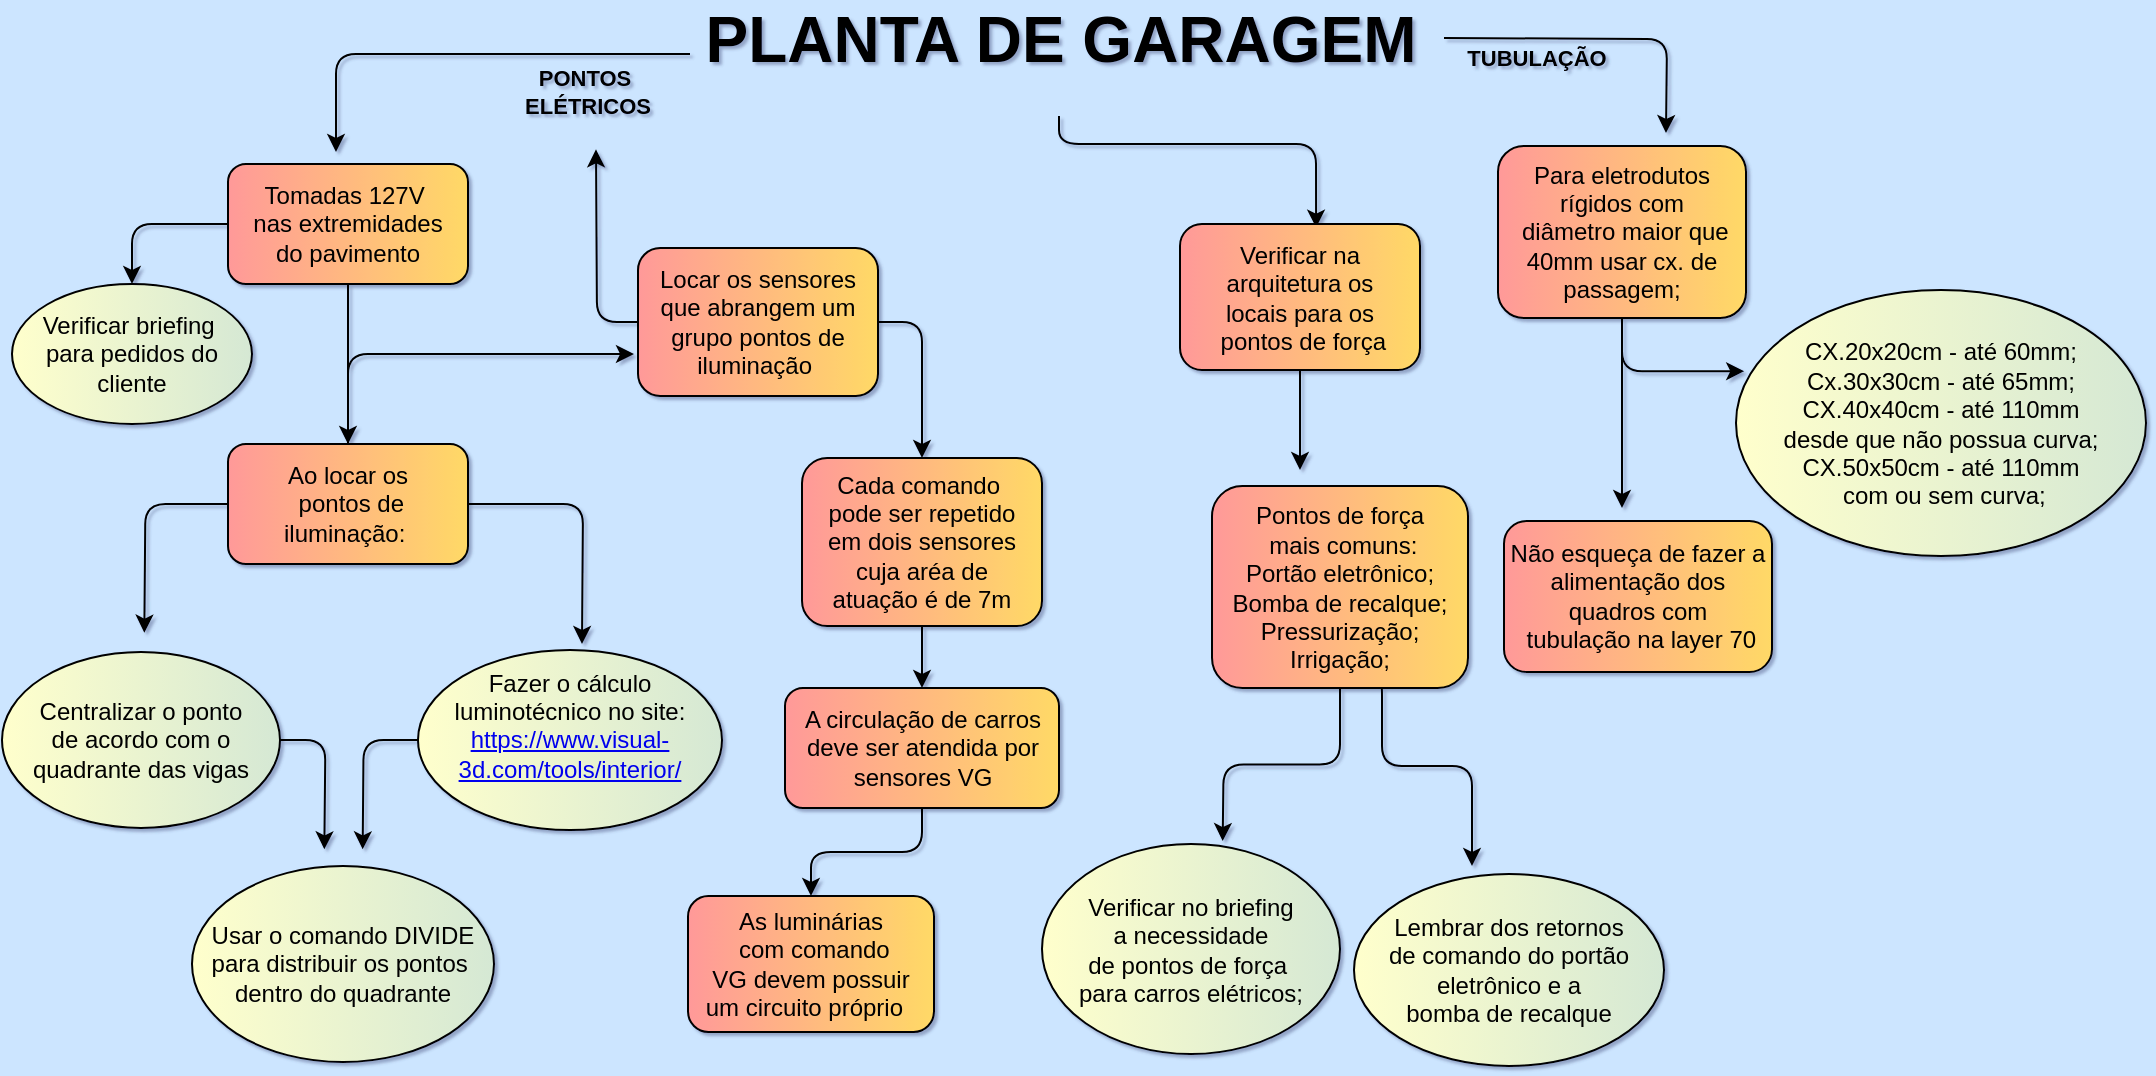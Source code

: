 <mxfile version="20.2.8" type="github">
  <diagram name="Page-1" id="8ce9d11a-91a2-4d17-14d8-a56ed91bf033">
    <mxGraphModel dx="1103" dy="598" grid="0" gridSize="10" guides="1" tooltips="1" connect="1" arrows="1" fold="1" page="1" pageScale="1" pageWidth="1100" pageHeight="850" background="#CCE5FF" math="0" shadow="1">
      <root>
        <mxCell id="0" />
        <mxCell id="1" parent="0" />
        <mxCell id="MHMpJZpw5D0zB8RGn0rr-2" value="" style="edgeStyle=orthogonalEdgeStyle;rounded=1;orthogonalLoop=1;jettySize=auto;html=1;" edge="1" parent="1">
          <mxGeometry relative="1" as="geometry">
            <mxPoint x="360" y="55" as="sourcePoint" />
            <mxPoint x="183" y="104" as="targetPoint" />
            <Array as="points">
              <mxPoint x="343" y="55" />
              <mxPoint x="214" y="55" />
            </Array>
          </mxGeometry>
        </mxCell>
        <mxCell id="MHMpJZpw5D0zB8RGn0rr-3" value="PONTOS&lt;br&gt;&amp;nbsp;ELÉTRICOS" style="edgeLabel;html=1;align=center;verticalAlign=middle;resizable=0;points=[];labelBackgroundColor=none;fontStyle=1" vertex="1" connectable="0" parent="MHMpJZpw5D0zB8RGn0rr-2">
          <mxGeometry x="0.018" y="-2" relative="1" as="geometry">
            <mxPoint x="62" y="21" as="offset" />
          </mxGeometry>
        </mxCell>
        <mxCell id="MHMpJZpw5D0zB8RGn0rr-33" style="edgeStyle=orthogonalEdgeStyle;rounded=1;orthogonalLoop=1;jettySize=auto;html=1;" edge="1" parent="1">
          <mxGeometry relative="1" as="geometry">
            <mxPoint x="848" y="94.5" as="targetPoint" />
            <mxPoint x="737" y="47" as="sourcePoint" />
          </mxGeometry>
        </mxCell>
        <mxCell id="MHMpJZpw5D0zB8RGn0rr-60" style="edgeStyle=orthogonalEdgeStyle;rounded=1;orthogonalLoop=1;jettySize=auto;html=1;entryX=0.567;entryY=0.025;entryDx=0;entryDy=0;entryPerimeter=0;" edge="1" parent="1" source="vYmMZfeYy7RLyqo0MjJt-97" target="MHMpJZpw5D0zB8RGn0rr-23">
          <mxGeometry relative="1" as="geometry">
            <mxPoint x="706" y="140" as="targetPoint" />
            <Array as="points">
              <mxPoint x="545" y="100" />
              <mxPoint x="673" y="100" />
            </Array>
          </mxGeometry>
        </mxCell>
        <mxCell id="vYmMZfeYy7RLyqo0MjJt-97" value="PLANTA DE GARAGEM&lt;br&gt;&amp;nbsp;" style="text;strokeColor=none;fillColor=none;html=1;fontSize=32;fontStyle=1;verticalAlign=middle;align=center;labelBackgroundColor=none;labelBorderColor=none;strokeWidth=2;fontColor=#000000;" parent="1" vertex="1">
          <mxGeometry x="426" y="47" width="237" height="39" as="geometry" />
        </mxCell>
        <mxCell id="MHMpJZpw5D0zB8RGn0rr-6" value="" style="edgeStyle=orthogonalEdgeStyle;rounded=1;orthogonalLoop=1;jettySize=auto;html=1;" edge="1" parent="1" source="MHMpJZpw5D0zB8RGn0rr-1" target="MHMpJZpw5D0zB8RGn0rr-5">
          <mxGeometry relative="1" as="geometry" />
        </mxCell>
        <mxCell id="MHMpJZpw5D0zB8RGn0rr-11" style="edgeStyle=orthogonalEdgeStyle;rounded=1;orthogonalLoop=1;jettySize=auto;html=1;entryX=0.5;entryY=0;entryDx=0;entryDy=0;" edge="1" parent="1" source="MHMpJZpw5D0zB8RGn0rr-1" target="MHMpJZpw5D0zB8RGn0rr-7">
          <mxGeometry relative="1" as="geometry">
            <mxPoint x="108.836" y="166.005" as="targetPoint" />
            <Array as="points">
              <mxPoint x="81" y="140" />
            </Array>
          </mxGeometry>
        </mxCell>
        <mxCell id="MHMpJZpw5D0zB8RGn0rr-1" value="Tomadas 127V&amp;nbsp;&lt;br&gt;nas extremidades&lt;br&gt;do pavimento" style="rounded=1;whiteSpace=wrap;html=1;gradientColor=#FFD966;fillColor=#FF9999;gradientDirection=east;" vertex="1" parent="1">
          <mxGeometry x="129" y="110" width="120" height="60" as="geometry" />
        </mxCell>
        <mxCell id="MHMpJZpw5D0zB8RGn0rr-14" style="edgeStyle=orthogonalEdgeStyle;rounded=1;orthogonalLoop=1;jettySize=auto;html=1;" edge="1" parent="1" source="MHMpJZpw5D0zB8RGn0rr-5">
          <mxGeometry relative="1" as="geometry">
            <mxPoint x="87.169" y="344.338" as="targetPoint" />
          </mxGeometry>
        </mxCell>
        <mxCell id="MHMpJZpw5D0zB8RGn0rr-17" style="edgeStyle=orthogonalEdgeStyle;rounded=1;orthogonalLoop=1;jettySize=auto;html=1;" edge="1" parent="1" source="MHMpJZpw5D0zB8RGn0rr-5">
          <mxGeometry relative="1" as="geometry">
            <mxPoint x="306" y="350" as="targetPoint" />
          </mxGeometry>
        </mxCell>
        <mxCell id="MHMpJZpw5D0zB8RGn0rr-53" style="edgeStyle=orthogonalEdgeStyle;rounded=1;orthogonalLoop=1;jettySize=auto;html=1;" edge="1" parent="1" source="MHMpJZpw5D0zB8RGn0rr-5">
          <mxGeometry relative="1" as="geometry">
            <mxPoint x="332" y="205" as="targetPoint" />
            <Array as="points">
              <mxPoint x="189" y="205" />
            </Array>
          </mxGeometry>
        </mxCell>
        <mxCell id="MHMpJZpw5D0zB8RGn0rr-5" value="Ao locar os&lt;br&gt;&amp;nbsp;pontos de iluminação:&amp;nbsp;" style="rounded=1;whiteSpace=wrap;html=1;gradientColor=#FFD966;fillColor=#FF9999;gradientDirection=east;" vertex="1" parent="1">
          <mxGeometry x="129" y="250" width="120" height="60" as="geometry" />
        </mxCell>
        <mxCell id="MHMpJZpw5D0zB8RGn0rr-7" value="Verificar briefing&amp;nbsp;&lt;br&gt;para pedidos do cliente" style="ellipse;whiteSpace=wrap;html=1;fillColor=#FFFFCC;rounded=1;gradientColor=#D5E8D4;gradientDirection=east;" vertex="1" parent="1">
          <mxGeometry x="21" y="170" width="120" height="70" as="geometry" />
        </mxCell>
        <mxCell id="MHMpJZpw5D0zB8RGn0rr-19" style="edgeStyle=orthogonalEdgeStyle;rounded=1;orthogonalLoop=1;jettySize=auto;html=1;" edge="1" parent="1" source="MHMpJZpw5D0zB8RGn0rr-15">
          <mxGeometry relative="1" as="geometry">
            <mxPoint x="177.169" y="452.672" as="targetPoint" />
          </mxGeometry>
        </mxCell>
        <mxCell id="MHMpJZpw5D0zB8RGn0rr-15" value="Centralizar o ponto&lt;br&gt;de acordo com o&lt;br&gt;quadrante das vigas" style="ellipse;whiteSpace=wrap;html=1;fillColor=#FFFFCC;rounded=1;gradientColor=#D5E8D4;gradientDirection=east;" vertex="1" parent="1">
          <mxGeometry x="16" y="354" width="139" height="88" as="geometry" />
        </mxCell>
        <mxCell id="MHMpJZpw5D0zB8RGn0rr-22" style="edgeStyle=orthogonalEdgeStyle;rounded=1;orthogonalLoop=1;jettySize=auto;html=1;" edge="1" parent="1" source="MHMpJZpw5D0zB8RGn0rr-16">
          <mxGeometry relative="1" as="geometry">
            <mxPoint x="196.336" y="452.672" as="targetPoint" />
          </mxGeometry>
        </mxCell>
        <mxCell id="MHMpJZpw5D0zB8RGn0rr-16" value="Fazer o cálculo&lt;br&gt;luminotécnico no site:&lt;br&gt;&lt;a href=&quot;https://www.visual-3d.com/tools/interior/&quot;&gt;https://www.visual-3d.com/tools/interior/&lt;/a&gt;&lt;br&gt;&amp;nbsp;" style="ellipse;whiteSpace=wrap;html=1;fillColor=#FFFFCC;rounded=1;gradientColor=#D5E8D4;gradientDirection=east;" vertex="1" parent="1">
          <mxGeometry x="224" y="353" width="152" height="90" as="geometry" />
        </mxCell>
        <mxCell id="MHMpJZpw5D0zB8RGn0rr-18" value="Usar o comando DIVIDE&lt;br&gt;para distribuir os pontos&amp;nbsp;&lt;br&gt;dentro do quadrante" style="ellipse;whiteSpace=wrap;html=1;fillColor=#FFFFCC;rounded=1;gradientColor=#D5E8D4;gradientDirection=east;" vertex="1" parent="1">
          <mxGeometry x="111" y="461" width="151" height="98" as="geometry" />
        </mxCell>
        <mxCell id="MHMpJZpw5D0zB8RGn0rr-41" style="edgeStyle=orthogonalEdgeStyle;rounded=1;orthogonalLoop=1;jettySize=auto;html=1;" edge="1" parent="1" source="MHMpJZpw5D0zB8RGn0rr-23">
          <mxGeometry relative="1" as="geometry">
            <mxPoint x="665" y="263" as="targetPoint" />
          </mxGeometry>
        </mxCell>
        <mxCell id="MHMpJZpw5D0zB8RGn0rr-23" value="Verificar na arquitetura os&lt;br&gt;locais&amp;nbsp;para os&lt;br&gt;&amp;nbsp;pontos de força" style="rounded=1;whiteSpace=wrap;html=1;labelBackgroundColor=none;fillColor=#FF9999;gradientColor=#FFD966;gradientDirection=east;" vertex="1" parent="1">
          <mxGeometry x="605" y="140" width="120" height="73" as="geometry" />
        </mxCell>
        <mxCell id="MHMpJZpw5D0zB8RGn0rr-64" style="edgeStyle=orthogonalEdgeStyle;rounded=1;orthogonalLoop=1;jettySize=auto;html=1;" edge="1" parent="1">
          <mxGeometry relative="1" as="geometry">
            <mxPoint x="751" y="461" as="targetPoint" />
            <mxPoint x="703" y="366" as="sourcePoint" />
            <Array as="points">
              <mxPoint x="706" y="411" />
              <mxPoint x="751" y="411" />
            </Array>
          </mxGeometry>
        </mxCell>
        <mxCell id="MHMpJZpw5D0zB8RGn0rr-68" style="edgeStyle=orthogonalEdgeStyle;rounded=1;orthogonalLoop=1;jettySize=auto;html=1;" edge="1" parent="1" source="MHMpJZpw5D0zB8RGn0rr-29">
          <mxGeometry relative="1" as="geometry">
            <mxPoint x="626.336" y="448.505" as="targetPoint" />
          </mxGeometry>
        </mxCell>
        <mxCell id="MHMpJZpw5D0zB8RGn0rr-29" value="Pontos de força&lt;br&gt;&amp;nbsp;mais comuns:&lt;br&gt;Portão eletrônico;&lt;br&gt;Bomba de recalque;&lt;br&gt;Pressurização;&lt;br&gt;Irrigação;" style="rounded=1;whiteSpace=wrap;html=1;labelBackgroundColor=none;fillColor=#FF9999;gradientColor=#FFD966;gradientDirection=east;" vertex="1" parent="1">
          <mxGeometry x="621" y="271" width="128" height="101" as="geometry" />
        </mxCell>
        <mxCell id="MHMpJZpw5D0zB8RGn0rr-32" value="Verificar no briefing&lt;br&gt;a necessidade&lt;br&gt;de pontos de força&amp;nbsp;&lt;br&gt;para carros elétricos;" style="ellipse;whiteSpace=wrap;html=1;fillColor=#FFFFCC;rounded=1;gradientColor=#D5E8D4;gradientDirection=east;" vertex="1" parent="1">
          <mxGeometry x="536" y="450" width="149" height="105" as="geometry" />
        </mxCell>
        <mxCell id="MHMpJZpw5D0zB8RGn0rr-34" value="TUBULAÇÃO" style="edgeLabel;html=1;align=center;verticalAlign=middle;resizable=0;points=[];labelBackgroundColor=none;fontStyle=1" vertex="1" connectable="0" parent="1">
          <mxGeometry x="778" y="85" as="geometry">
            <mxPoint x="5" y="-28" as="offset" />
          </mxGeometry>
        </mxCell>
        <mxCell id="MHMpJZpw5D0zB8RGn0rr-37" style="edgeStyle=orthogonalEdgeStyle;rounded=1;orthogonalLoop=1;jettySize=auto;html=1;" edge="1" parent="1" source="MHMpJZpw5D0zB8RGn0rr-35">
          <mxGeometry relative="1" as="geometry">
            <mxPoint x="826" y="282" as="targetPoint" />
          </mxGeometry>
        </mxCell>
        <mxCell id="MHMpJZpw5D0zB8RGn0rr-73" style="edgeStyle=orthogonalEdgeStyle;rounded=1;orthogonalLoop=1;jettySize=auto;html=1;entryX=0.02;entryY=0.305;entryDx=0;entryDy=0;entryPerimeter=0;" edge="1" parent="1" source="MHMpJZpw5D0zB8RGn0rr-35" target="MHMpJZpw5D0zB8RGn0rr-66">
          <mxGeometry relative="1" as="geometry">
            <mxPoint x="873.836" y="230.172" as="targetPoint" />
            <Array as="points">
              <mxPoint x="826" y="214" />
            </Array>
          </mxGeometry>
        </mxCell>
        <mxCell id="MHMpJZpw5D0zB8RGn0rr-35" value="Para eletrodutos rígidos com&lt;br&gt;&amp;nbsp;diâmetro maior que 40mm usar cx. de passagem;" style="rounded=1;whiteSpace=wrap;html=1;gradientColor=#FFD966;fillColor=#FF9999;gradientDirection=east;" vertex="1" parent="1">
          <mxGeometry x="764" y="101" width="124" height="86" as="geometry" />
        </mxCell>
        <mxCell id="MHMpJZpw5D0zB8RGn0rr-36" value="Não esqueça de fazer a alimentação dos quadros com&lt;br&gt;&amp;nbsp;tubulação na layer 70" style="rounded=1;whiteSpace=wrap;html=1;gradientColor=#FFD966;fillColor=#FF9999;gradientDirection=east;" vertex="1" parent="1">
          <mxGeometry x="767" y="288.5" width="134" height="75.5" as="geometry" />
        </mxCell>
        <mxCell id="MHMpJZpw5D0zB8RGn0rr-52" style="edgeStyle=orthogonalEdgeStyle;rounded=1;orthogonalLoop=1;jettySize=auto;html=1;" edge="1" parent="1" source="MHMpJZpw5D0zB8RGn0rr-51">
          <mxGeometry relative="1" as="geometry">
            <mxPoint x="313.003" y="102.672" as="targetPoint" />
          </mxGeometry>
        </mxCell>
        <mxCell id="MHMpJZpw5D0zB8RGn0rr-56" value="" style="edgeStyle=orthogonalEdgeStyle;rounded=1;orthogonalLoop=1;jettySize=auto;html=1;exitX=1;exitY=0.5;exitDx=0;exitDy=0;" edge="1" parent="1" source="MHMpJZpw5D0zB8RGn0rr-51" target="MHMpJZpw5D0zB8RGn0rr-55">
          <mxGeometry relative="1" as="geometry" />
        </mxCell>
        <mxCell id="MHMpJZpw5D0zB8RGn0rr-51" value="Locar os sensores&lt;br&gt;que abrangem um&lt;br&gt;grupo pontos de iluminação&amp;nbsp;" style="rounded=1;whiteSpace=wrap;html=1;gradientColor=#FFD966;fillColor=#FF9999;gradientDirection=east;" vertex="1" parent="1">
          <mxGeometry x="334" y="152" width="120" height="74" as="geometry" />
        </mxCell>
        <mxCell id="MHMpJZpw5D0zB8RGn0rr-58" value="" style="edgeStyle=orthogonalEdgeStyle;rounded=1;orthogonalLoop=1;jettySize=auto;html=1;" edge="1" parent="1" source="MHMpJZpw5D0zB8RGn0rr-55" target="MHMpJZpw5D0zB8RGn0rr-57">
          <mxGeometry relative="1" as="geometry" />
        </mxCell>
        <mxCell id="MHMpJZpw5D0zB8RGn0rr-55" value="Cada comando&amp;nbsp;&lt;br&gt;pode ser repetido&lt;br&gt;em dois sensores&lt;br&gt;cuja aréa de &lt;br&gt;atuação é de 7m" style="rounded=1;whiteSpace=wrap;html=1;gradientColor=#FFD966;fillColor=#FF9999;gradientDirection=east;" vertex="1" parent="1">
          <mxGeometry x="416" y="257" width="120" height="84" as="geometry" />
        </mxCell>
        <mxCell id="MHMpJZpw5D0zB8RGn0rr-76" value="" style="edgeStyle=orthogonalEdgeStyle;rounded=1;orthogonalLoop=1;jettySize=auto;html=1;" edge="1" parent="1" source="MHMpJZpw5D0zB8RGn0rr-57" target="MHMpJZpw5D0zB8RGn0rr-75">
          <mxGeometry relative="1" as="geometry" />
        </mxCell>
        <mxCell id="MHMpJZpw5D0zB8RGn0rr-57" value="A circulação de carros&lt;br&gt;deve ser atendida por&lt;br&gt;sensores VG" style="rounded=1;whiteSpace=wrap;html=1;gradientColor=#FFD966;fillColor=#FF9999;gradientDirection=east;" vertex="1" parent="1">
          <mxGeometry x="407.5" y="372" width="137" height="60" as="geometry" />
        </mxCell>
        <mxCell id="MHMpJZpw5D0zB8RGn0rr-63" value="Lembrar dos retornos&lt;br&gt;de comando do portão eletrônico e a&lt;br&gt;bomba de recalque" style="ellipse;whiteSpace=wrap;html=1;fillColor=#FFFFCC;rounded=1;gradientColor=#D5E8D4;gradientDirection=east;" vertex="1" parent="1">
          <mxGeometry x="692" y="465" width="155" height="96" as="geometry" />
        </mxCell>
        <mxCell id="MHMpJZpw5D0zB8RGn0rr-66" value="CX.20x20cm - até 60mm;&lt;br&gt;Cx.30x30cm - até 65mm;&lt;br&gt;CX.40x40cm - até 110mm&lt;br&gt;desde que não possua curva;&lt;br&gt;CX.50x50cm - até 110mm&lt;br&gt;&amp;nbsp;com ou sem curva;" style="ellipse;whiteSpace=wrap;html=1;fillColor=#FFFFCC;rounded=1;gradientColor=#D5E8D4;gradientDirection=east;" vertex="1" parent="1">
          <mxGeometry x="883" y="173" width="205" height="133" as="geometry" />
        </mxCell>
        <mxCell id="MHMpJZpw5D0zB8RGn0rr-75" value="As luminárias&lt;br&gt;&amp;nbsp;com comando &lt;br&gt;VG devem possuir &lt;br&gt;um circuito próprio&amp;nbsp;&amp;nbsp;" style="rounded=1;whiteSpace=wrap;html=1;gradientColor=#FFD966;fillColor=#FF9999;gradientDirection=east;" vertex="1" parent="1">
          <mxGeometry x="359" y="476" width="123" height="68" as="geometry" />
        </mxCell>
      </root>
    </mxGraphModel>
  </diagram>
</mxfile>
